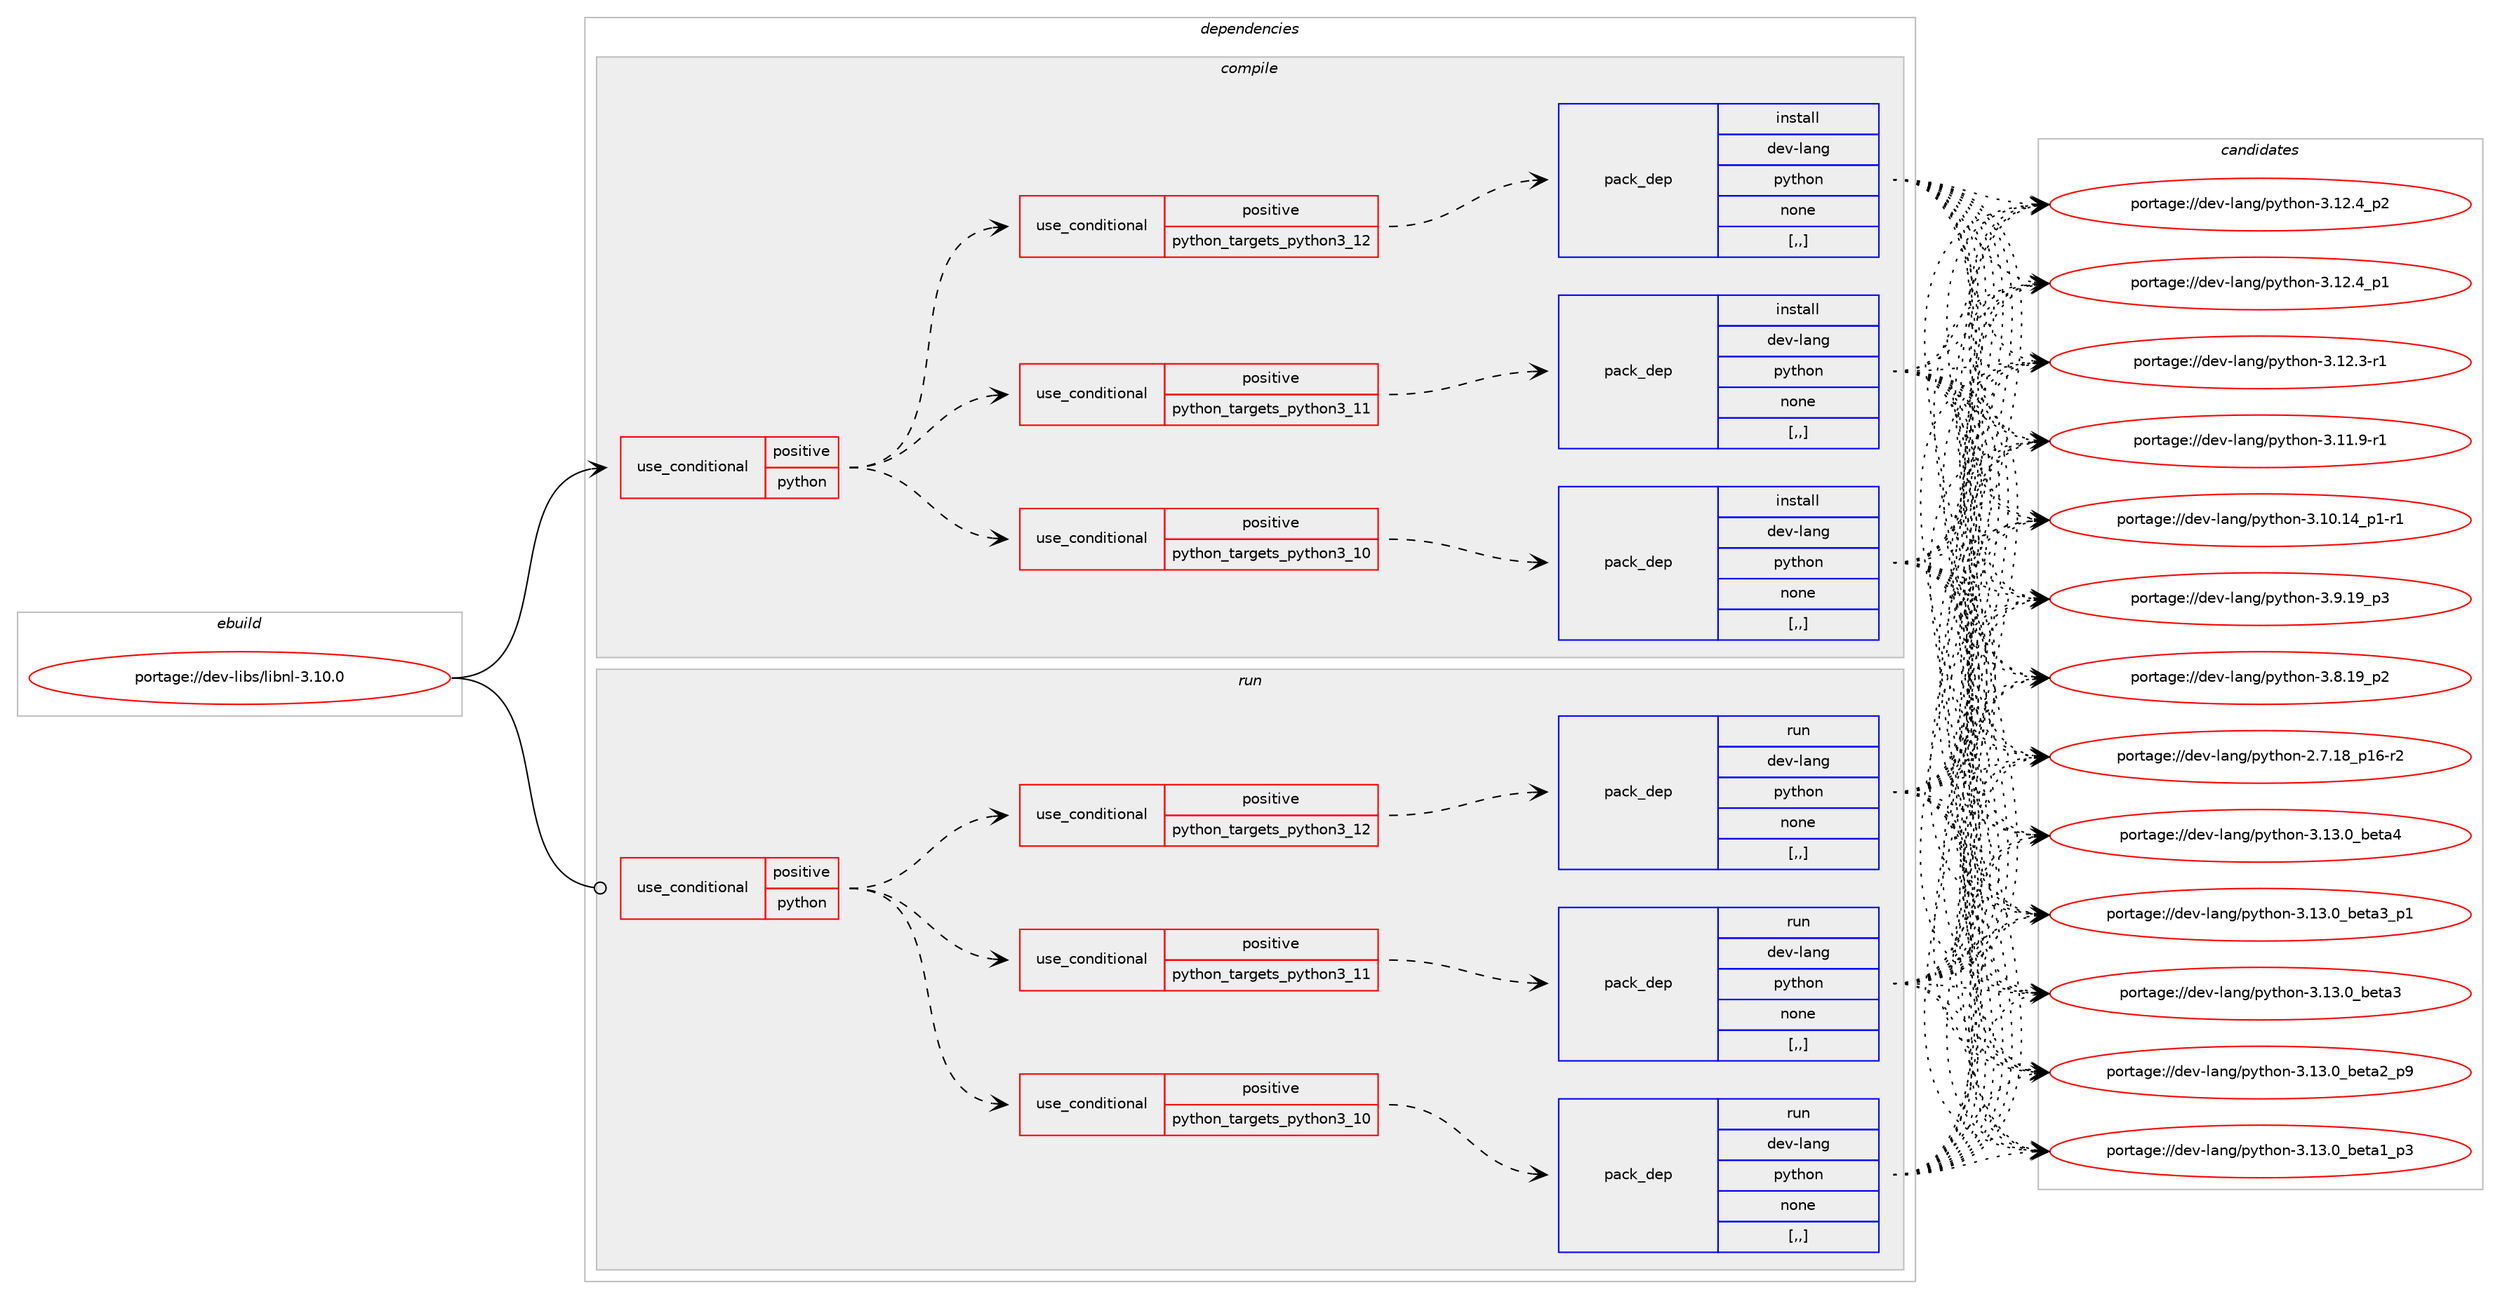 digraph prolog {

# *************
# Graph options
# *************

newrank=true;
concentrate=true;
compound=true;
graph [rankdir=LR,fontname=Helvetica,fontsize=10,ranksep=1.5];#, ranksep=2.5, nodesep=0.2];
edge  [arrowhead=vee];
node  [fontname=Helvetica,fontsize=10];

# **********
# The ebuild
# **********

subgraph cluster_leftcol {
color=gray;
label=<<i>ebuild</i>>;
id [label="portage://dev-libs/libnl-3.10.0", color=red, width=4, href="../dev-libs/libnl-3.10.0.svg"];
}

# ****************
# The dependencies
# ****************

subgraph cluster_midcol {
color=gray;
label=<<i>dependencies</i>>;
subgraph cluster_compile {
fillcolor="#eeeeee";
style=filled;
label=<<i>compile</i>>;
subgraph cond27004 {
dependency110778 [label=<<TABLE BORDER="0" CELLBORDER="1" CELLSPACING="0" CELLPADDING="4"><TR><TD ROWSPAN="3" CELLPADDING="10">use_conditional</TD></TR><TR><TD>positive</TD></TR><TR><TD>python</TD></TR></TABLE>>, shape=none, color=red];
subgraph cond27005 {
dependency110779 [label=<<TABLE BORDER="0" CELLBORDER="1" CELLSPACING="0" CELLPADDING="4"><TR><TD ROWSPAN="3" CELLPADDING="10">use_conditional</TD></TR><TR><TD>positive</TD></TR><TR><TD>python_targets_python3_10</TD></TR></TABLE>>, shape=none, color=red];
subgraph pack82580 {
dependency110780 [label=<<TABLE BORDER="0" CELLBORDER="1" CELLSPACING="0" CELLPADDING="4" WIDTH="220"><TR><TD ROWSPAN="6" CELLPADDING="30">pack_dep</TD></TR><TR><TD WIDTH="110">install</TD></TR><TR><TD>dev-lang</TD></TR><TR><TD>python</TD></TR><TR><TD>none</TD></TR><TR><TD>[,,]</TD></TR></TABLE>>, shape=none, color=blue];
}
dependency110779:e -> dependency110780:w [weight=20,style="dashed",arrowhead="vee"];
}
dependency110778:e -> dependency110779:w [weight=20,style="dashed",arrowhead="vee"];
subgraph cond27006 {
dependency110781 [label=<<TABLE BORDER="0" CELLBORDER="1" CELLSPACING="0" CELLPADDING="4"><TR><TD ROWSPAN="3" CELLPADDING="10">use_conditional</TD></TR><TR><TD>positive</TD></TR><TR><TD>python_targets_python3_11</TD></TR></TABLE>>, shape=none, color=red];
subgraph pack82581 {
dependency110782 [label=<<TABLE BORDER="0" CELLBORDER="1" CELLSPACING="0" CELLPADDING="4" WIDTH="220"><TR><TD ROWSPAN="6" CELLPADDING="30">pack_dep</TD></TR><TR><TD WIDTH="110">install</TD></TR><TR><TD>dev-lang</TD></TR><TR><TD>python</TD></TR><TR><TD>none</TD></TR><TR><TD>[,,]</TD></TR></TABLE>>, shape=none, color=blue];
}
dependency110781:e -> dependency110782:w [weight=20,style="dashed",arrowhead="vee"];
}
dependency110778:e -> dependency110781:w [weight=20,style="dashed",arrowhead="vee"];
subgraph cond27007 {
dependency110783 [label=<<TABLE BORDER="0" CELLBORDER="1" CELLSPACING="0" CELLPADDING="4"><TR><TD ROWSPAN="3" CELLPADDING="10">use_conditional</TD></TR><TR><TD>positive</TD></TR><TR><TD>python_targets_python3_12</TD></TR></TABLE>>, shape=none, color=red];
subgraph pack82582 {
dependency110784 [label=<<TABLE BORDER="0" CELLBORDER="1" CELLSPACING="0" CELLPADDING="4" WIDTH="220"><TR><TD ROWSPAN="6" CELLPADDING="30">pack_dep</TD></TR><TR><TD WIDTH="110">install</TD></TR><TR><TD>dev-lang</TD></TR><TR><TD>python</TD></TR><TR><TD>none</TD></TR><TR><TD>[,,]</TD></TR></TABLE>>, shape=none, color=blue];
}
dependency110783:e -> dependency110784:w [weight=20,style="dashed",arrowhead="vee"];
}
dependency110778:e -> dependency110783:w [weight=20,style="dashed",arrowhead="vee"];
}
id:e -> dependency110778:w [weight=20,style="solid",arrowhead="vee"];
}
subgraph cluster_compileandrun {
fillcolor="#eeeeee";
style=filled;
label=<<i>compile and run</i>>;
}
subgraph cluster_run {
fillcolor="#eeeeee";
style=filled;
label=<<i>run</i>>;
subgraph cond27008 {
dependency110785 [label=<<TABLE BORDER="0" CELLBORDER="1" CELLSPACING="0" CELLPADDING="4"><TR><TD ROWSPAN="3" CELLPADDING="10">use_conditional</TD></TR><TR><TD>positive</TD></TR><TR><TD>python</TD></TR></TABLE>>, shape=none, color=red];
subgraph cond27009 {
dependency110786 [label=<<TABLE BORDER="0" CELLBORDER="1" CELLSPACING="0" CELLPADDING="4"><TR><TD ROWSPAN="3" CELLPADDING="10">use_conditional</TD></TR><TR><TD>positive</TD></TR><TR><TD>python_targets_python3_10</TD></TR></TABLE>>, shape=none, color=red];
subgraph pack82583 {
dependency110787 [label=<<TABLE BORDER="0" CELLBORDER="1" CELLSPACING="0" CELLPADDING="4" WIDTH="220"><TR><TD ROWSPAN="6" CELLPADDING="30">pack_dep</TD></TR><TR><TD WIDTH="110">run</TD></TR><TR><TD>dev-lang</TD></TR><TR><TD>python</TD></TR><TR><TD>none</TD></TR><TR><TD>[,,]</TD></TR></TABLE>>, shape=none, color=blue];
}
dependency110786:e -> dependency110787:w [weight=20,style="dashed",arrowhead="vee"];
}
dependency110785:e -> dependency110786:w [weight=20,style="dashed",arrowhead="vee"];
subgraph cond27010 {
dependency110788 [label=<<TABLE BORDER="0" CELLBORDER="1" CELLSPACING="0" CELLPADDING="4"><TR><TD ROWSPAN="3" CELLPADDING="10">use_conditional</TD></TR><TR><TD>positive</TD></TR><TR><TD>python_targets_python3_11</TD></TR></TABLE>>, shape=none, color=red];
subgraph pack82584 {
dependency110789 [label=<<TABLE BORDER="0" CELLBORDER="1" CELLSPACING="0" CELLPADDING="4" WIDTH="220"><TR><TD ROWSPAN="6" CELLPADDING="30">pack_dep</TD></TR><TR><TD WIDTH="110">run</TD></TR><TR><TD>dev-lang</TD></TR><TR><TD>python</TD></TR><TR><TD>none</TD></TR><TR><TD>[,,]</TD></TR></TABLE>>, shape=none, color=blue];
}
dependency110788:e -> dependency110789:w [weight=20,style="dashed",arrowhead="vee"];
}
dependency110785:e -> dependency110788:w [weight=20,style="dashed",arrowhead="vee"];
subgraph cond27011 {
dependency110790 [label=<<TABLE BORDER="0" CELLBORDER="1" CELLSPACING="0" CELLPADDING="4"><TR><TD ROWSPAN="3" CELLPADDING="10">use_conditional</TD></TR><TR><TD>positive</TD></TR><TR><TD>python_targets_python3_12</TD></TR></TABLE>>, shape=none, color=red];
subgraph pack82585 {
dependency110791 [label=<<TABLE BORDER="0" CELLBORDER="1" CELLSPACING="0" CELLPADDING="4" WIDTH="220"><TR><TD ROWSPAN="6" CELLPADDING="30">pack_dep</TD></TR><TR><TD WIDTH="110">run</TD></TR><TR><TD>dev-lang</TD></TR><TR><TD>python</TD></TR><TR><TD>none</TD></TR><TR><TD>[,,]</TD></TR></TABLE>>, shape=none, color=blue];
}
dependency110790:e -> dependency110791:w [weight=20,style="dashed",arrowhead="vee"];
}
dependency110785:e -> dependency110790:w [weight=20,style="dashed",arrowhead="vee"];
}
id:e -> dependency110785:w [weight=20,style="solid",arrowhead="odot"];
}
}

# **************
# The candidates
# **************

subgraph cluster_choices {
rank=same;
color=gray;
label=<<i>candidates</i>>;

subgraph choice82580 {
color=black;
nodesep=1;
choice1001011184510897110103471121211161041111104551464951464895981011169752 [label="portage://dev-lang/python-3.13.0_beta4", color=red, width=4,href="../dev-lang/python-3.13.0_beta4.svg"];
choice10010111845108971101034711212111610411111045514649514648959810111697519511249 [label="portage://dev-lang/python-3.13.0_beta3_p1", color=red, width=4,href="../dev-lang/python-3.13.0_beta3_p1.svg"];
choice1001011184510897110103471121211161041111104551464951464895981011169751 [label="portage://dev-lang/python-3.13.0_beta3", color=red, width=4,href="../dev-lang/python-3.13.0_beta3.svg"];
choice10010111845108971101034711212111610411111045514649514648959810111697509511257 [label="portage://dev-lang/python-3.13.0_beta2_p9", color=red, width=4,href="../dev-lang/python-3.13.0_beta2_p9.svg"];
choice10010111845108971101034711212111610411111045514649514648959810111697499511251 [label="portage://dev-lang/python-3.13.0_beta1_p3", color=red, width=4,href="../dev-lang/python-3.13.0_beta1_p3.svg"];
choice100101118451089711010347112121116104111110455146495046529511250 [label="portage://dev-lang/python-3.12.4_p2", color=red, width=4,href="../dev-lang/python-3.12.4_p2.svg"];
choice100101118451089711010347112121116104111110455146495046529511249 [label="portage://dev-lang/python-3.12.4_p1", color=red, width=4,href="../dev-lang/python-3.12.4_p1.svg"];
choice100101118451089711010347112121116104111110455146495046514511449 [label="portage://dev-lang/python-3.12.3-r1", color=red, width=4,href="../dev-lang/python-3.12.3-r1.svg"];
choice100101118451089711010347112121116104111110455146494946574511449 [label="portage://dev-lang/python-3.11.9-r1", color=red, width=4,href="../dev-lang/python-3.11.9-r1.svg"];
choice100101118451089711010347112121116104111110455146494846495295112494511449 [label="portage://dev-lang/python-3.10.14_p1-r1", color=red, width=4,href="../dev-lang/python-3.10.14_p1-r1.svg"];
choice100101118451089711010347112121116104111110455146574649579511251 [label="portage://dev-lang/python-3.9.19_p3", color=red, width=4,href="../dev-lang/python-3.9.19_p3.svg"];
choice100101118451089711010347112121116104111110455146564649579511250 [label="portage://dev-lang/python-3.8.19_p2", color=red, width=4,href="../dev-lang/python-3.8.19_p2.svg"];
choice100101118451089711010347112121116104111110455046554649569511249544511450 [label="portage://dev-lang/python-2.7.18_p16-r2", color=red, width=4,href="../dev-lang/python-2.7.18_p16-r2.svg"];
dependency110780:e -> choice1001011184510897110103471121211161041111104551464951464895981011169752:w [style=dotted,weight="100"];
dependency110780:e -> choice10010111845108971101034711212111610411111045514649514648959810111697519511249:w [style=dotted,weight="100"];
dependency110780:e -> choice1001011184510897110103471121211161041111104551464951464895981011169751:w [style=dotted,weight="100"];
dependency110780:e -> choice10010111845108971101034711212111610411111045514649514648959810111697509511257:w [style=dotted,weight="100"];
dependency110780:e -> choice10010111845108971101034711212111610411111045514649514648959810111697499511251:w [style=dotted,weight="100"];
dependency110780:e -> choice100101118451089711010347112121116104111110455146495046529511250:w [style=dotted,weight="100"];
dependency110780:e -> choice100101118451089711010347112121116104111110455146495046529511249:w [style=dotted,weight="100"];
dependency110780:e -> choice100101118451089711010347112121116104111110455146495046514511449:w [style=dotted,weight="100"];
dependency110780:e -> choice100101118451089711010347112121116104111110455146494946574511449:w [style=dotted,weight="100"];
dependency110780:e -> choice100101118451089711010347112121116104111110455146494846495295112494511449:w [style=dotted,weight="100"];
dependency110780:e -> choice100101118451089711010347112121116104111110455146574649579511251:w [style=dotted,weight="100"];
dependency110780:e -> choice100101118451089711010347112121116104111110455146564649579511250:w [style=dotted,weight="100"];
dependency110780:e -> choice100101118451089711010347112121116104111110455046554649569511249544511450:w [style=dotted,weight="100"];
}
subgraph choice82581 {
color=black;
nodesep=1;
choice1001011184510897110103471121211161041111104551464951464895981011169752 [label="portage://dev-lang/python-3.13.0_beta4", color=red, width=4,href="../dev-lang/python-3.13.0_beta4.svg"];
choice10010111845108971101034711212111610411111045514649514648959810111697519511249 [label="portage://dev-lang/python-3.13.0_beta3_p1", color=red, width=4,href="../dev-lang/python-3.13.0_beta3_p1.svg"];
choice1001011184510897110103471121211161041111104551464951464895981011169751 [label="portage://dev-lang/python-3.13.0_beta3", color=red, width=4,href="../dev-lang/python-3.13.0_beta3.svg"];
choice10010111845108971101034711212111610411111045514649514648959810111697509511257 [label="portage://dev-lang/python-3.13.0_beta2_p9", color=red, width=4,href="../dev-lang/python-3.13.0_beta2_p9.svg"];
choice10010111845108971101034711212111610411111045514649514648959810111697499511251 [label="portage://dev-lang/python-3.13.0_beta1_p3", color=red, width=4,href="../dev-lang/python-3.13.0_beta1_p3.svg"];
choice100101118451089711010347112121116104111110455146495046529511250 [label="portage://dev-lang/python-3.12.4_p2", color=red, width=4,href="../dev-lang/python-3.12.4_p2.svg"];
choice100101118451089711010347112121116104111110455146495046529511249 [label="portage://dev-lang/python-3.12.4_p1", color=red, width=4,href="../dev-lang/python-3.12.4_p1.svg"];
choice100101118451089711010347112121116104111110455146495046514511449 [label="portage://dev-lang/python-3.12.3-r1", color=red, width=4,href="../dev-lang/python-3.12.3-r1.svg"];
choice100101118451089711010347112121116104111110455146494946574511449 [label="portage://dev-lang/python-3.11.9-r1", color=red, width=4,href="../dev-lang/python-3.11.9-r1.svg"];
choice100101118451089711010347112121116104111110455146494846495295112494511449 [label="portage://dev-lang/python-3.10.14_p1-r1", color=red, width=4,href="../dev-lang/python-3.10.14_p1-r1.svg"];
choice100101118451089711010347112121116104111110455146574649579511251 [label="portage://dev-lang/python-3.9.19_p3", color=red, width=4,href="../dev-lang/python-3.9.19_p3.svg"];
choice100101118451089711010347112121116104111110455146564649579511250 [label="portage://dev-lang/python-3.8.19_p2", color=red, width=4,href="../dev-lang/python-3.8.19_p2.svg"];
choice100101118451089711010347112121116104111110455046554649569511249544511450 [label="portage://dev-lang/python-2.7.18_p16-r2", color=red, width=4,href="../dev-lang/python-2.7.18_p16-r2.svg"];
dependency110782:e -> choice1001011184510897110103471121211161041111104551464951464895981011169752:w [style=dotted,weight="100"];
dependency110782:e -> choice10010111845108971101034711212111610411111045514649514648959810111697519511249:w [style=dotted,weight="100"];
dependency110782:e -> choice1001011184510897110103471121211161041111104551464951464895981011169751:w [style=dotted,weight="100"];
dependency110782:e -> choice10010111845108971101034711212111610411111045514649514648959810111697509511257:w [style=dotted,weight="100"];
dependency110782:e -> choice10010111845108971101034711212111610411111045514649514648959810111697499511251:w [style=dotted,weight="100"];
dependency110782:e -> choice100101118451089711010347112121116104111110455146495046529511250:w [style=dotted,weight="100"];
dependency110782:e -> choice100101118451089711010347112121116104111110455146495046529511249:w [style=dotted,weight="100"];
dependency110782:e -> choice100101118451089711010347112121116104111110455146495046514511449:w [style=dotted,weight="100"];
dependency110782:e -> choice100101118451089711010347112121116104111110455146494946574511449:w [style=dotted,weight="100"];
dependency110782:e -> choice100101118451089711010347112121116104111110455146494846495295112494511449:w [style=dotted,weight="100"];
dependency110782:e -> choice100101118451089711010347112121116104111110455146574649579511251:w [style=dotted,weight="100"];
dependency110782:e -> choice100101118451089711010347112121116104111110455146564649579511250:w [style=dotted,weight="100"];
dependency110782:e -> choice100101118451089711010347112121116104111110455046554649569511249544511450:w [style=dotted,weight="100"];
}
subgraph choice82582 {
color=black;
nodesep=1;
choice1001011184510897110103471121211161041111104551464951464895981011169752 [label="portage://dev-lang/python-3.13.0_beta4", color=red, width=4,href="../dev-lang/python-3.13.0_beta4.svg"];
choice10010111845108971101034711212111610411111045514649514648959810111697519511249 [label="portage://dev-lang/python-3.13.0_beta3_p1", color=red, width=4,href="../dev-lang/python-3.13.0_beta3_p1.svg"];
choice1001011184510897110103471121211161041111104551464951464895981011169751 [label="portage://dev-lang/python-3.13.0_beta3", color=red, width=4,href="../dev-lang/python-3.13.0_beta3.svg"];
choice10010111845108971101034711212111610411111045514649514648959810111697509511257 [label="portage://dev-lang/python-3.13.0_beta2_p9", color=red, width=4,href="../dev-lang/python-3.13.0_beta2_p9.svg"];
choice10010111845108971101034711212111610411111045514649514648959810111697499511251 [label="portage://dev-lang/python-3.13.0_beta1_p3", color=red, width=4,href="../dev-lang/python-3.13.0_beta1_p3.svg"];
choice100101118451089711010347112121116104111110455146495046529511250 [label="portage://dev-lang/python-3.12.4_p2", color=red, width=4,href="../dev-lang/python-3.12.4_p2.svg"];
choice100101118451089711010347112121116104111110455146495046529511249 [label="portage://dev-lang/python-3.12.4_p1", color=red, width=4,href="../dev-lang/python-3.12.4_p1.svg"];
choice100101118451089711010347112121116104111110455146495046514511449 [label="portage://dev-lang/python-3.12.3-r1", color=red, width=4,href="../dev-lang/python-3.12.3-r1.svg"];
choice100101118451089711010347112121116104111110455146494946574511449 [label="portage://dev-lang/python-3.11.9-r1", color=red, width=4,href="../dev-lang/python-3.11.9-r1.svg"];
choice100101118451089711010347112121116104111110455146494846495295112494511449 [label="portage://dev-lang/python-3.10.14_p1-r1", color=red, width=4,href="../dev-lang/python-3.10.14_p1-r1.svg"];
choice100101118451089711010347112121116104111110455146574649579511251 [label="portage://dev-lang/python-3.9.19_p3", color=red, width=4,href="../dev-lang/python-3.9.19_p3.svg"];
choice100101118451089711010347112121116104111110455146564649579511250 [label="portage://dev-lang/python-3.8.19_p2", color=red, width=4,href="../dev-lang/python-3.8.19_p2.svg"];
choice100101118451089711010347112121116104111110455046554649569511249544511450 [label="portage://dev-lang/python-2.7.18_p16-r2", color=red, width=4,href="../dev-lang/python-2.7.18_p16-r2.svg"];
dependency110784:e -> choice1001011184510897110103471121211161041111104551464951464895981011169752:w [style=dotted,weight="100"];
dependency110784:e -> choice10010111845108971101034711212111610411111045514649514648959810111697519511249:w [style=dotted,weight="100"];
dependency110784:e -> choice1001011184510897110103471121211161041111104551464951464895981011169751:w [style=dotted,weight="100"];
dependency110784:e -> choice10010111845108971101034711212111610411111045514649514648959810111697509511257:w [style=dotted,weight="100"];
dependency110784:e -> choice10010111845108971101034711212111610411111045514649514648959810111697499511251:w [style=dotted,weight="100"];
dependency110784:e -> choice100101118451089711010347112121116104111110455146495046529511250:w [style=dotted,weight="100"];
dependency110784:e -> choice100101118451089711010347112121116104111110455146495046529511249:w [style=dotted,weight="100"];
dependency110784:e -> choice100101118451089711010347112121116104111110455146495046514511449:w [style=dotted,weight="100"];
dependency110784:e -> choice100101118451089711010347112121116104111110455146494946574511449:w [style=dotted,weight="100"];
dependency110784:e -> choice100101118451089711010347112121116104111110455146494846495295112494511449:w [style=dotted,weight="100"];
dependency110784:e -> choice100101118451089711010347112121116104111110455146574649579511251:w [style=dotted,weight="100"];
dependency110784:e -> choice100101118451089711010347112121116104111110455146564649579511250:w [style=dotted,weight="100"];
dependency110784:e -> choice100101118451089711010347112121116104111110455046554649569511249544511450:w [style=dotted,weight="100"];
}
subgraph choice82583 {
color=black;
nodesep=1;
choice1001011184510897110103471121211161041111104551464951464895981011169752 [label="portage://dev-lang/python-3.13.0_beta4", color=red, width=4,href="../dev-lang/python-3.13.0_beta4.svg"];
choice10010111845108971101034711212111610411111045514649514648959810111697519511249 [label="portage://dev-lang/python-3.13.0_beta3_p1", color=red, width=4,href="../dev-lang/python-3.13.0_beta3_p1.svg"];
choice1001011184510897110103471121211161041111104551464951464895981011169751 [label="portage://dev-lang/python-3.13.0_beta3", color=red, width=4,href="../dev-lang/python-3.13.0_beta3.svg"];
choice10010111845108971101034711212111610411111045514649514648959810111697509511257 [label="portage://dev-lang/python-3.13.0_beta2_p9", color=red, width=4,href="../dev-lang/python-3.13.0_beta2_p9.svg"];
choice10010111845108971101034711212111610411111045514649514648959810111697499511251 [label="portage://dev-lang/python-3.13.0_beta1_p3", color=red, width=4,href="../dev-lang/python-3.13.0_beta1_p3.svg"];
choice100101118451089711010347112121116104111110455146495046529511250 [label="portage://dev-lang/python-3.12.4_p2", color=red, width=4,href="../dev-lang/python-3.12.4_p2.svg"];
choice100101118451089711010347112121116104111110455146495046529511249 [label="portage://dev-lang/python-3.12.4_p1", color=red, width=4,href="../dev-lang/python-3.12.4_p1.svg"];
choice100101118451089711010347112121116104111110455146495046514511449 [label="portage://dev-lang/python-3.12.3-r1", color=red, width=4,href="../dev-lang/python-3.12.3-r1.svg"];
choice100101118451089711010347112121116104111110455146494946574511449 [label="portage://dev-lang/python-3.11.9-r1", color=red, width=4,href="../dev-lang/python-3.11.9-r1.svg"];
choice100101118451089711010347112121116104111110455146494846495295112494511449 [label="portage://dev-lang/python-3.10.14_p1-r1", color=red, width=4,href="../dev-lang/python-3.10.14_p1-r1.svg"];
choice100101118451089711010347112121116104111110455146574649579511251 [label="portage://dev-lang/python-3.9.19_p3", color=red, width=4,href="../dev-lang/python-3.9.19_p3.svg"];
choice100101118451089711010347112121116104111110455146564649579511250 [label="portage://dev-lang/python-3.8.19_p2", color=red, width=4,href="../dev-lang/python-3.8.19_p2.svg"];
choice100101118451089711010347112121116104111110455046554649569511249544511450 [label="portage://dev-lang/python-2.7.18_p16-r2", color=red, width=4,href="../dev-lang/python-2.7.18_p16-r2.svg"];
dependency110787:e -> choice1001011184510897110103471121211161041111104551464951464895981011169752:w [style=dotted,weight="100"];
dependency110787:e -> choice10010111845108971101034711212111610411111045514649514648959810111697519511249:w [style=dotted,weight="100"];
dependency110787:e -> choice1001011184510897110103471121211161041111104551464951464895981011169751:w [style=dotted,weight="100"];
dependency110787:e -> choice10010111845108971101034711212111610411111045514649514648959810111697509511257:w [style=dotted,weight="100"];
dependency110787:e -> choice10010111845108971101034711212111610411111045514649514648959810111697499511251:w [style=dotted,weight="100"];
dependency110787:e -> choice100101118451089711010347112121116104111110455146495046529511250:w [style=dotted,weight="100"];
dependency110787:e -> choice100101118451089711010347112121116104111110455146495046529511249:w [style=dotted,weight="100"];
dependency110787:e -> choice100101118451089711010347112121116104111110455146495046514511449:w [style=dotted,weight="100"];
dependency110787:e -> choice100101118451089711010347112121116104111110455146494946574511449:w [style=dotted,weight="100"];
dependency110787:e -> choice100101118451089711010347112121116104111110455146494846495295112494511449:w [style=dotted,weight="100"];
dependency110787:e -> choice100101118451089711010347112121116104111110455146574649579511251:w [style=dotted,weight="100"];
dependency110787:e -> choice100101118451089711010347112121116104111110455146564649579511250:w [style=dotted,weight="100"];
dependency110787:e -> choice100101118451089711010347112121116104111110455046554649569511249544511450:w [style=dotted,weight="100"];
}
subgraph choice82584 {
color=black;
nodesep=1;
choice1001011184510897110103471121211161041111104551464951464895981011169752 [label="portage://dev-lang/python-3.13.0_beta4", color=red, width=4,href="../dev-lang/python-3.13.0_beta4.svg"];
choice10010111845108971101034711212111610411111045514649514648959810111697519511249 [label="portage://dev-lang/python-3.13.0_beta3_p1", color=red, width=4,href="../dev-lang/python-3.13.0_beta3_p1.svg"];
choice1001011184510897110103471121211161041111104551464951464895981011169751 [label="portage://dev-lang/python-3.13.0_beta3", color=red, width=4,href="../dev-lang/python-3.13.0_beta3.svg"];
choice10010111845108971101034711212111610411111045514649514648959810111697509511257 [label="portage://dev-lang/python-3.13.0_beta2_p9", color=red, width=4,href="../dev-lang/python-3.13.0_beta2_p9.svg"];
choice10010111845108971101034711212111610411111045514649514648959810111697499511251 [label="portage://dev-lang/python-3.13.0_beta1_p3", color=red, width=4,href="../dev-lang/python-3.13.0_beta1_p3.svg"];
choice100101118451089711010347112121116104111110455146495046529511250 [label="portage://dev-lang/python-3.12.4_p2", color=red, width=4,href="../dev-lang/python-3.12.4_p2.svg"];
choice100101118451089711010347112121116104111110455146495046529511249 [label="portage://dev-lang/python-3.12.4_p1", color=red, width=4,href="../dev-lang/python-3.12.4_p1.svg"];
choice100101118451089711010347112121116104111110455146495046514511449 [label="portage://dev-lang/python-3.12.3-r1", color=red, width=4,href="../dev-lang/python-3.12.3-r1.svg"];
choice100101118451089711010347112121116104111110455146494946574511449 [label="portage://dev-lang/python-3.11.9-r1", color=red, width=4,href="../dev-lang/python-3.11.9-r1.svg"];
choice100101118451089711010347112121116104111110455146494846495295112494511449 [label="portage://dev-lang/python-3.10.14_p1-r1", color=red, width=4,href="../dev-lang/python-3.10.14_p1-r1.svg"];
choice100101118451089711010347112121116104111110455146574649579511251 [label="portage://dev-lang/python-3.9.19_p3", color=red, width=4,href="../dev-lang/python-3.9.19_p3.svg"];
choice100101118451089711010347112121116104111110455146564649579511250 [label="portage://dev-lang/python-3.8.19_p2", color=red, width=4,href="../dev-lang/python-3.8.19_p2.svg"];
choice100101118451089711010347112121116104111110455046554649569511249544511450 [label="portage://dev-lang/python-2.7.18_p16-r2", color=red, width=4,href="../dev-lang/python-2.7.18_p16-r2.svg"];
dependency110789:e -> choice1001011184510897110103471121211161041111104551464951464895981011169752:w [style=dotted,weight="100"];
dependency110789:e -> choice10010111845108971101034711212111610411111045514649514648959810111697519511249:w [style=dotted,weight="100"];
dependency110789:e -> choice1001011184510897110103471121211161041111104551464951464895981011169751:w [style=dotted,weight="100"];
dependency110789:e -> choice10010111845108971101034711212111610411111045514649514648959810111697509511257:w [style=dotted,weight="100"];
dependency110789:e -> choice10010111845108971101034711212111610411111045514649514648959810111697499511251:w [style=dotted,weight="100"];
dependency110789:e -> choice100101118451089711010347112121116104111110455146495046529511250:w [style=dotted,weight="100"];
dependency110789:e -> choice100101118451089711010347112121116104111110455146495046529511249:w [style=dotted,weight="100"];
dependency110789:e -> choice100101118451089711010347112121116104111110455146495046514511449:w [style=dotted,weight="100"];
dependency110789:e -> choice100101118451089711010347112121116104111110455146494946574511449:w [style=dotted,weight="100"];
dependency110789:e -> choice100101118451089711010347112121116104111110455146494846495295112494511449:w [style=dotted,weight="100"];
dependency110789:e -> choice100101118451089711010347112121116104111110455146574649579511251:w [style=dotted,weight="100"];
dependency110789:e -> choice100101118451089711010347112121116104111110455146564649579511250:w [style=dotted,weight="100"];
dependency110789:e -> choice100101118451089711010347112121116104111110455046554649569511249544511450:w [style=dotted,weight="100"];
}
subgraph choice82585 {
color=black;
nodesep=1;
choice1001011184510897110103471121211161041111104551464951464895981011169752 [label="portage://dev-lang/python-3.13.0_beta4", color=red, width=4,href="../dev-lang/python-3.13.0_beta4.svg"];
choice10010111845108971101034711212111610411111045514649514648959810111697519511249 [label="portage://dev-lang/python-3.13.0_beta3_p1", color=red, width=4,href="../dev-lang/python-3.13.0_beta3_p1.svg"];
choice1001011184510897110103471121211161041111104551464951464895981011169751 [label="portage://dev-lang/python-3.13.0_beta3", color=red, width=4,href="../dev-lang/python-3.13.0_beta3.svg"];
choice10010111845108971101034711212111610411111045514649514648959810111697509511257 [label="portage://dev-lang/python-3.13.0_beta2_p9", color=red, width=4,href="../dev-lang/python-3.13.0_beta2_p9.svg"];
choice10010111845108971101034711212111610411111045514649514648959810111697499511251 [label="portage://dev-lang/python-3.13.0_beta1_p3", color=red, width=4,href="../dev-lang/python-3.13.0_beta1_p3.svg"];
choice100101118451089711010347112121116104111110455146495046529511250 [label="portage://dev-lang/python-3.12.4_p2", color=red, width=4,href="../dev-lang/python-3.12.4_p2.svg"];
choice100101118451089711010347112121116104111110455146495046529511249 [label="portage://dev-lang/python-3.12.4_p1", color=red, width=4,href="../dev-lang/python-3.12.4_p1.svg"];
choice100101118451089711010347112121116104111110455146495046514511449 [label="portage://dev-lang/python-3.12.3-r1", color=red, width=4,href="../dev-lang/python-3.12.3-r1.svg"];
choice100101118451089711010347112121116104111110455146494946574511449 [label="portage://dev-lang/python-3.11.9-r1", color=red, width=4,href="../dev-lang/python-3.11.9-r1.svg"];
choice100101118451089711010347112121116104111110455146494846495295112494511449 [label="portage://dev-lang/python-3.10.14_p1-r1", color=red, width=4,href="../dev-lang/python-3.10.14_p1-r1.svg"];
choice100101118451089711010347112121116104111110455146574649579511251 [label="portage://dev-lang/python-3.9.19_p3", color=red, width=4,href="../dev-lang/python-3.9.19_p3.svg"];
choice100101118451089711010347112121116104111110455146564649579511250 [label="portage://dev-lang/python-3.8.19_p2", color=red, width=4,href="../dev-lang/python-3.8.19_p2.svg"];
choice100101118451089711010347112121116104111110455046554649569511249544511450 [label="portage://dev-lang/python-2.7.18_p16-r2", color=red, width=4,href="../dev-lang/python-2.7.18_p16-r2.svg"];
dependency110791:e -> choice1001011184510897110103471121211161041111104551464951464895981011169752:w [style=dotted,weight="100"];
dependency110791:e -> choice10010111845108971101034711212111610411111045514649514648959810111697519511249:w [style=dotted,weight="100"];
dependency110791:e -> choice1001011184510897110103471121211161041111104551464951464895981011169751:w [style=dotted,weight="100"];
dependency110791:e -> choice10010111845108971101034711212111610411111045514649514648959810111697509511257:w [style=dotted,weight="100"];
dependency110791:e -> choice10010111845108971101034711212111610411111045514649514648959810111697499511251:w [style=dotted,weight="100"];
dependency110791:e -> choice100101118451089711010347112121116104111110455146495046529511250:w [style=dotted,weight="100"];
dependency110791:e -> choice100101118451089711010347112121116104111110455146495046529511249:w [style=dotted,weight="100"];
dependency110791:e -> choice100101118451089711010347112121116104111110455146495046514511449:w [style=dotted,weight="100"];
dependency110791:e -> choice100101118451089711010347112121116104111110455146494946574511449:w [style=dotted,weight="100"];
dependency110791:e -> choice100101118451089711010347112121116104111110455146494846495295112494511449:w [style=dotted,weight="100"];
dependency110791:e -> choice100101118451089711010347112121116104111110455146574649579511251:w [style=dotted,weight="100"];
dependency110791:e -> choice100101118451089711010347112121116104111110455146564649579511250:w [style=dotted,weight="100"];
dependency110791:e -> choice100101118451089711010347112121116104111110455046554649569511249544511450:w [style=dotted,weight="100"];
}
}

}

